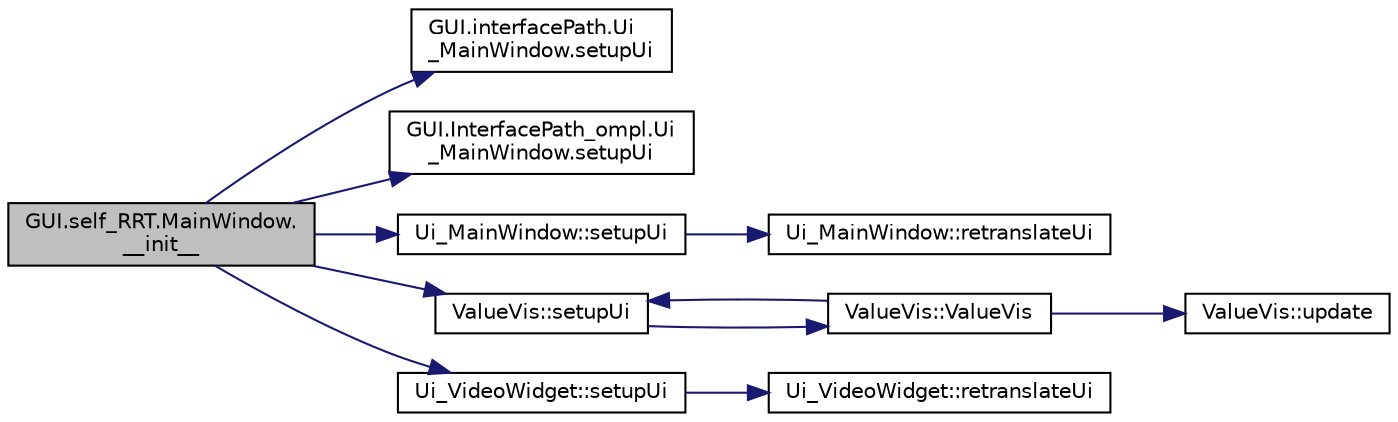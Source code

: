 digraph "GUI.self_RRT.MainWindow.__init__"
{
 // INTERACTIVE_SVG=YES
  edge [fontname="Helvetica",fontsize="10",labelfontname="Helvetica",labelfontsize="10"];
  node [fontname="Helvetica",fontsize="10",shape=record];
  rankdir="LR";
  Node1 [label="GUI.self_RRT.MainWindow.\l__init__",height=0.2,width=0.4,color="black", fillcolor="grey75", style="filled", fontcolor="black"];
  Node1 -> Node2 [color="midnightblue",fontsize="10",style="solid",fontname="Helvetica"];
  Node2 [label="GUI.interfacePath.Ui\l_MainWindow.setupUi",height=0.2,width=0.4,color="black", fillcolor="white", style="filled",URL="$d3/d78/class_g_u_i_1_1interface_path_1_1_ui___main_window.html#aec5e09f1331e1688a0bed04c5500d72d"];
  Node1 -> Node3 [color="midnightblue",fontsize="10",style="solid",fontname="Helvetica"];
  Node3 [label="GUI.InterfacePath_ompl.Ui\l_MainWindow.setupUi",height=0.2,width=0.4,color="black", fillcolor="white", style="filled",URL="$d2/d44/class_g_u_i_1_1_interface_path__ompl_1_1_ui___main_window.html#aa7a42a45bd2df16201cea46d607f2a2d"];
  Node1 -> Node4 [color="midnightblue",fontsize="10",style="solid",fontname="Helvetica"];
  Node4 [label="Ui_MainWindow::setupUi",height=0.2,width=0.4,color="black", fillcolor="white", style="filled",URL="$df/dd7/class_ui___main_window.html#acf4a0872c4c77d8f43a2ec66ed849b58"];
  Node4 -> Node5 [color="midnightblue",fontsize="10",style="solid",fontname="Helvetica"];
  Node5 [label="Ui_MainWindow::retranslateUi",height=0.2,width=0.4,color="black", fillcolor="white", style="filled",URL="$df/dd7/class_ui___main_window.html#a097dd160c3534a204904cb374412c618"];
  Node1 -> Node6 [color="midnightblue",fontsize="10",style="solid",fontname="Helvetica"];
  Node6 [label="ValueVis::setupUi",height=0.2,width=0.4,color="black", fillcolor="white", style="filled",URL="$d9/db0/class_value_vis.html#aeaa58ca242eb35bf8acc137dc528b2c9"];
  Node6 -> Node7 [color="midnightblue",fontsize="10",style="solid",fontname="Helvetica"];
  Node7 [label="ValueVis::ValueVis",height=0.2,width=0.4,color="black", fillcolor="white", style="filled",URL="$d9/db0/class_value_vis.html#ae088da593061c5bccd61f1c28e7d159c"];
  Node7 -> Node6 [color="midnightblue",fontsize="10",style="solid",fontname="Helvetica"];
  Node7 -> Node8 [color="midnightblue",fontsize="10",style="solid",fontname="Helvetica"];
  Node8 [label="ValueVis::update",height=0.2,width=0.4,color="black", fillcolor="white", style="filled",URL="$d9/db0/class_value_vis.html#a42a3e663eceb29e125384b61929de880"];
  Node1 -> Node9 [color="midnightblue",fontsize="10",style="solid",fontname="Helvetica"];
  Node9 [label="Ui_VideoWidget::setupUi",height=0.2,width=0.4,color="black", fillcolor="white", style="filled",URL="$db/dbf/class_ui___video_widget.html#a06ecf55490775c0f201a3a3596a55f97"];
  Node9 -> Node10 [color="midnightblue",fontsize="10",style="solid",fontname="Helvetica"];
  Node10 [label="Ui_VideoWidget::retranslateUi",height=0.2,width=0.4,color="black", fillcolor="white", style="filled",URL="$db/dbf/class_ui___video_widget.html#ad9a19b0f2ad781a99963321a1e090c50"];
}
